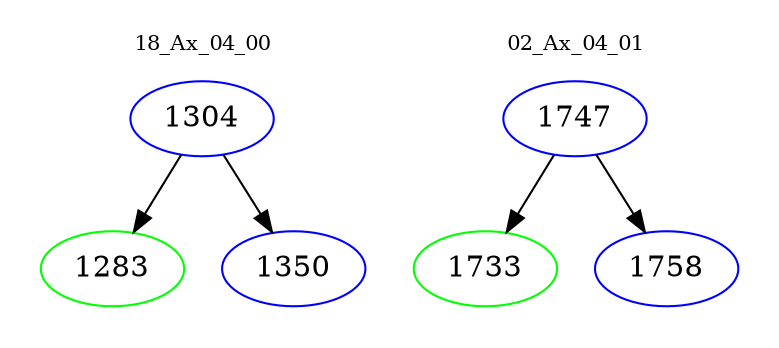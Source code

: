 digraph{
subgraph cluster_0 {
color = white
label = "18_Ax_04_00";
fontsize=10;
T0_1304 [label="1304", color="blue"]
T0_1304 -> T0_1283 [color="black"]
T0_1283 [label="1283", color="green"]
T0_1304 -> T0_1350 [color="black"]
T0_1350 [label="1350", color="blue"]
}
subgraph cluster_1 {
color = white
label = "02_Ax_04_01";
fontsize=10;
T1_1747 [label="1747", color="blue"]
T1_1747 -> T1_1733 [color="black"]
T1_1733 [label="1733", color="green"]
T1_1747 -> T1_1758 [color="black"]
T1_1758 [label="1758", color="blue"]
}
}
